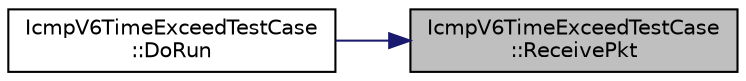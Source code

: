 digraph "IcmpV6TimeExceedTestCase::ReceivePkt"
{
 // LATEX_PDF_SIZE
  edge [fontname="Helvetica",fontsize="10",labelfontname="Helvetica",labelfontsize="10"];
  node [fontname="Helvetica",fontsize="10",shape=record];
  rankdir="RL";
  Node1 [label="IcmpV6TimeExceedTestCase\l::ReceivePkt",height=0.2,width=0.4,color="black", fillcolor="grey75", style="filled", fontcolor="black",tooltip=" "];
  Node1 -> Node2 [dir="back",color="midnightblue",fontsize="10",style="solid",fontname="Helvetica"];
  Node2 [label="IcmpV6TimeExceedTestCase\l::DoRun",height=0.2,width=0.4,color="black", fillcolor="white", style="filled",URL="$class_icmp_v6_time_exceed_test_case.html#a7cb4438c0f47bda7a32fa85001f869dd",tooltip="Implementation to actually run this TestCase."];
}
